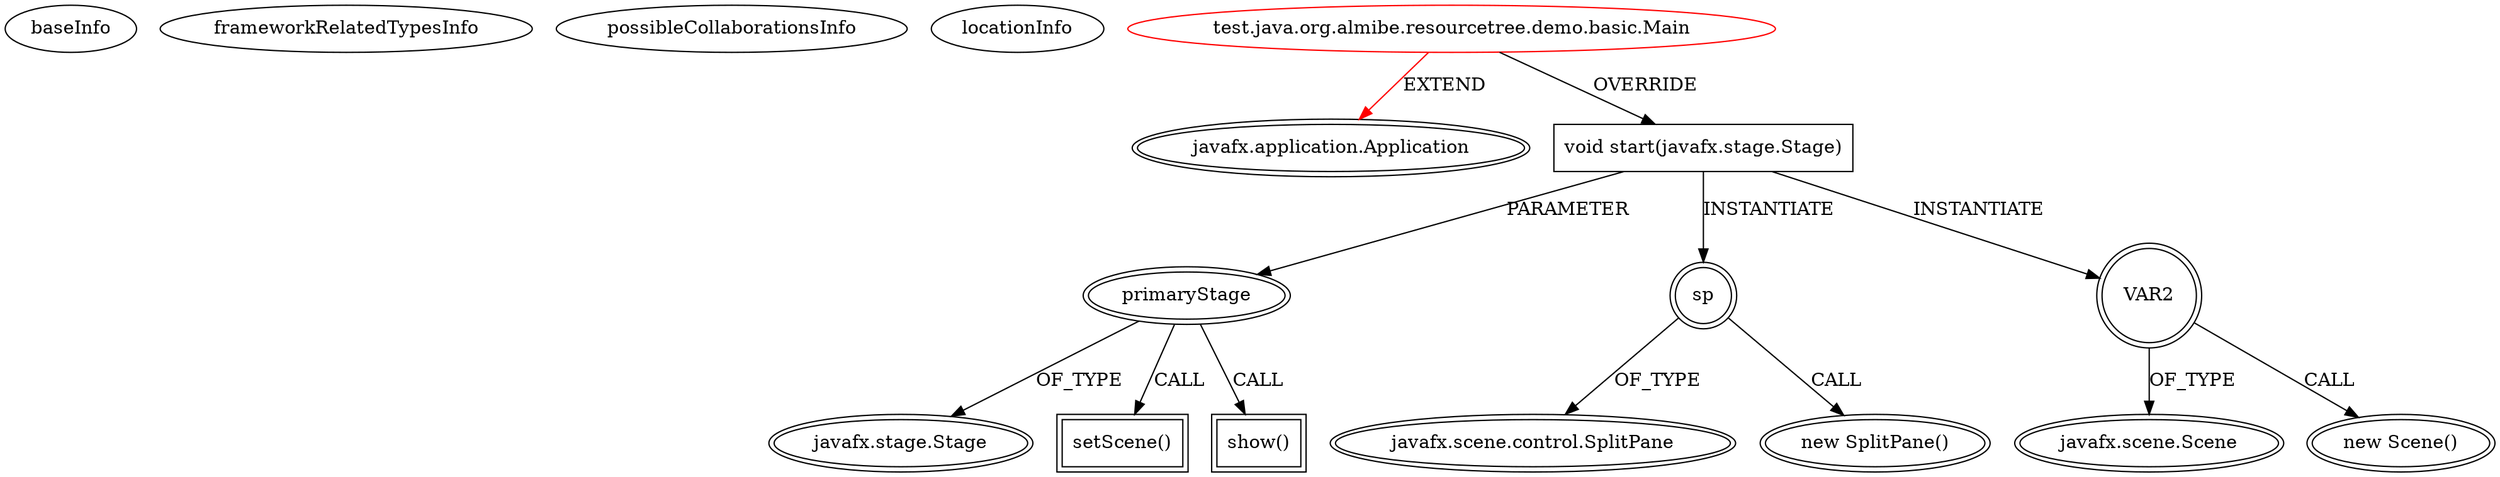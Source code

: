 digraph {
baseInfo[graphId=1797,category="extension_graph",isAnonymous=false,possibleRelation=false]
frameworkRelatedTypesInfo[0="javafx.application.Application"]
possibleCollaborationsInfo[]
locationInfo[projectName="almibe-ResourceTree",filePath="/almibe-ResourceTree/resource-tree-master/src/test/java/org/almibe/resourcetree/demo/basic/Main.java",contextSignature="Main",graphId="1797"]
0[label="test.java.org.almibe.resourcetree.demo.basic.Main",vertexType="ROOT_CLIENT_CLASS_DECLARATION",isFrameworkType=false,color=red]
1[label="javafx.application.Application",vertexType="FRAMEWORK_CLASS_TYPE",isFrameworkType=true,peripheries=2]
2[label="void start(javafx.stage.Stage)",vertexType="OVERRIDING_METHOD_DECLARATION",isFrameworkType=false,shape=box]
3[label="primaryStage",vertexType="PARAMETER_DECLARATION",isFrameworkType=true,peripheries=2]
4[label="javafx.stage.Stage",vertexType="FRAMEWORK_CLASS_TYPE",isFrameworkType=true,peripheries=2]
6[label="sp",vertexType="VARIABLE_EXPRESION",isFrameworkType=true,peripheries=2,shape=circle]
7[label="javafx.scene.control.SplitPane",vertexType="FRAMEWORK_CLASS_TYPE",isFrameworkType=true,peripheries=2]
5[label="new SplitPane()",vertexType="CONSTRUCTOR_CALL",isFrameworkType=true,peripheries=2]
9[label="setScene()",vertexType="INSIDE_CALL",isFrameworkType=true,peripheries=2,shape=box]
11[label="VAR2",vertexType="VARIABLE_EXPRESION",isFrameworkType=true,peripheries=2,shape=circle]
12[label="javafx.scene.Scene",vertexType="FRAMEWORK_CLASS_TYPE",isFrameworkType=true,peripheries=2]
10[label="new Scene()",vertexType="CONSTRUCTOR_CALL",isFrameworkType=true,peripheries=2]
14[label="show()",vertexType="INSIDE_CALL",isFrameworkType=true,peripheries=2,shape=box]
0->1[label="EXTEND",color=red]
0->2[label="OVERRIDE"]
3->4[label="OF_TYPE"]
2->3[label="PARAMETER"]
2->6[label="INSTANTIATE"]
6->7[label="OF_TYPE"]
6->5[label="CALL"]
3->9[label="CALL"]
2->11[label="INSTANTIATE"]
11->12[label="OF_TYPE"]
11->10[label="CALL"]
3->14[label="CALL"]
}
